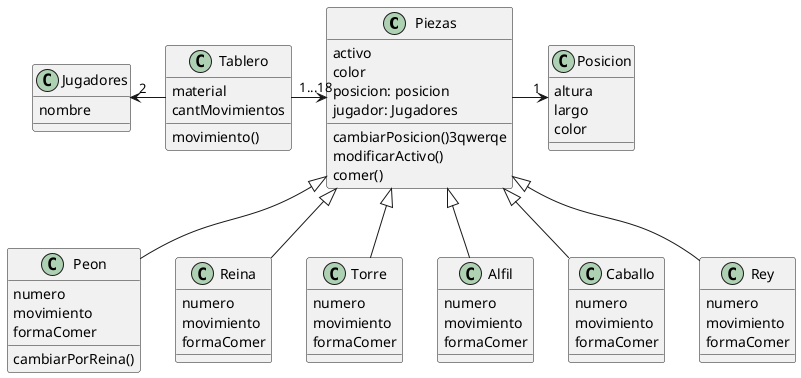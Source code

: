 @startuml

Class Piezas{
    
    activo
    color
    posicion: posicion
    jugador: Jugadores

    cambiarPosicion()3qwerqe
    modificarActivo()
    comer()


}

Class Posicion{
    altura
    largo 
    color

}
Class Peon extends Piezas{
    numero
    movimiento
    formaComer
    cambiarPorReina()
}
Class Reina extends Piezas{
    numero
    movimiento
    formaComer

}
Class Torre extends Piezas{
    numero
    movimiento
    formaComer
}
Class Alfil extends Piezas{
    numero
    movimiento
    formaComer
}
Class Caballo extends Piezas{
    numero
    movimiento
    formaComer
}
Class Rey extends Piezas{
    numero
    movimiento
    formaComer

}
Class Tablero {
    material
    cantMovimientos

    movimiento()
}
Class Jugadores{
    nombre
    

}

Piezas -> "1" Posicion
Tablero -> "1...18" Piezas
Tablero -left-> "2" Jugadores


@enduml